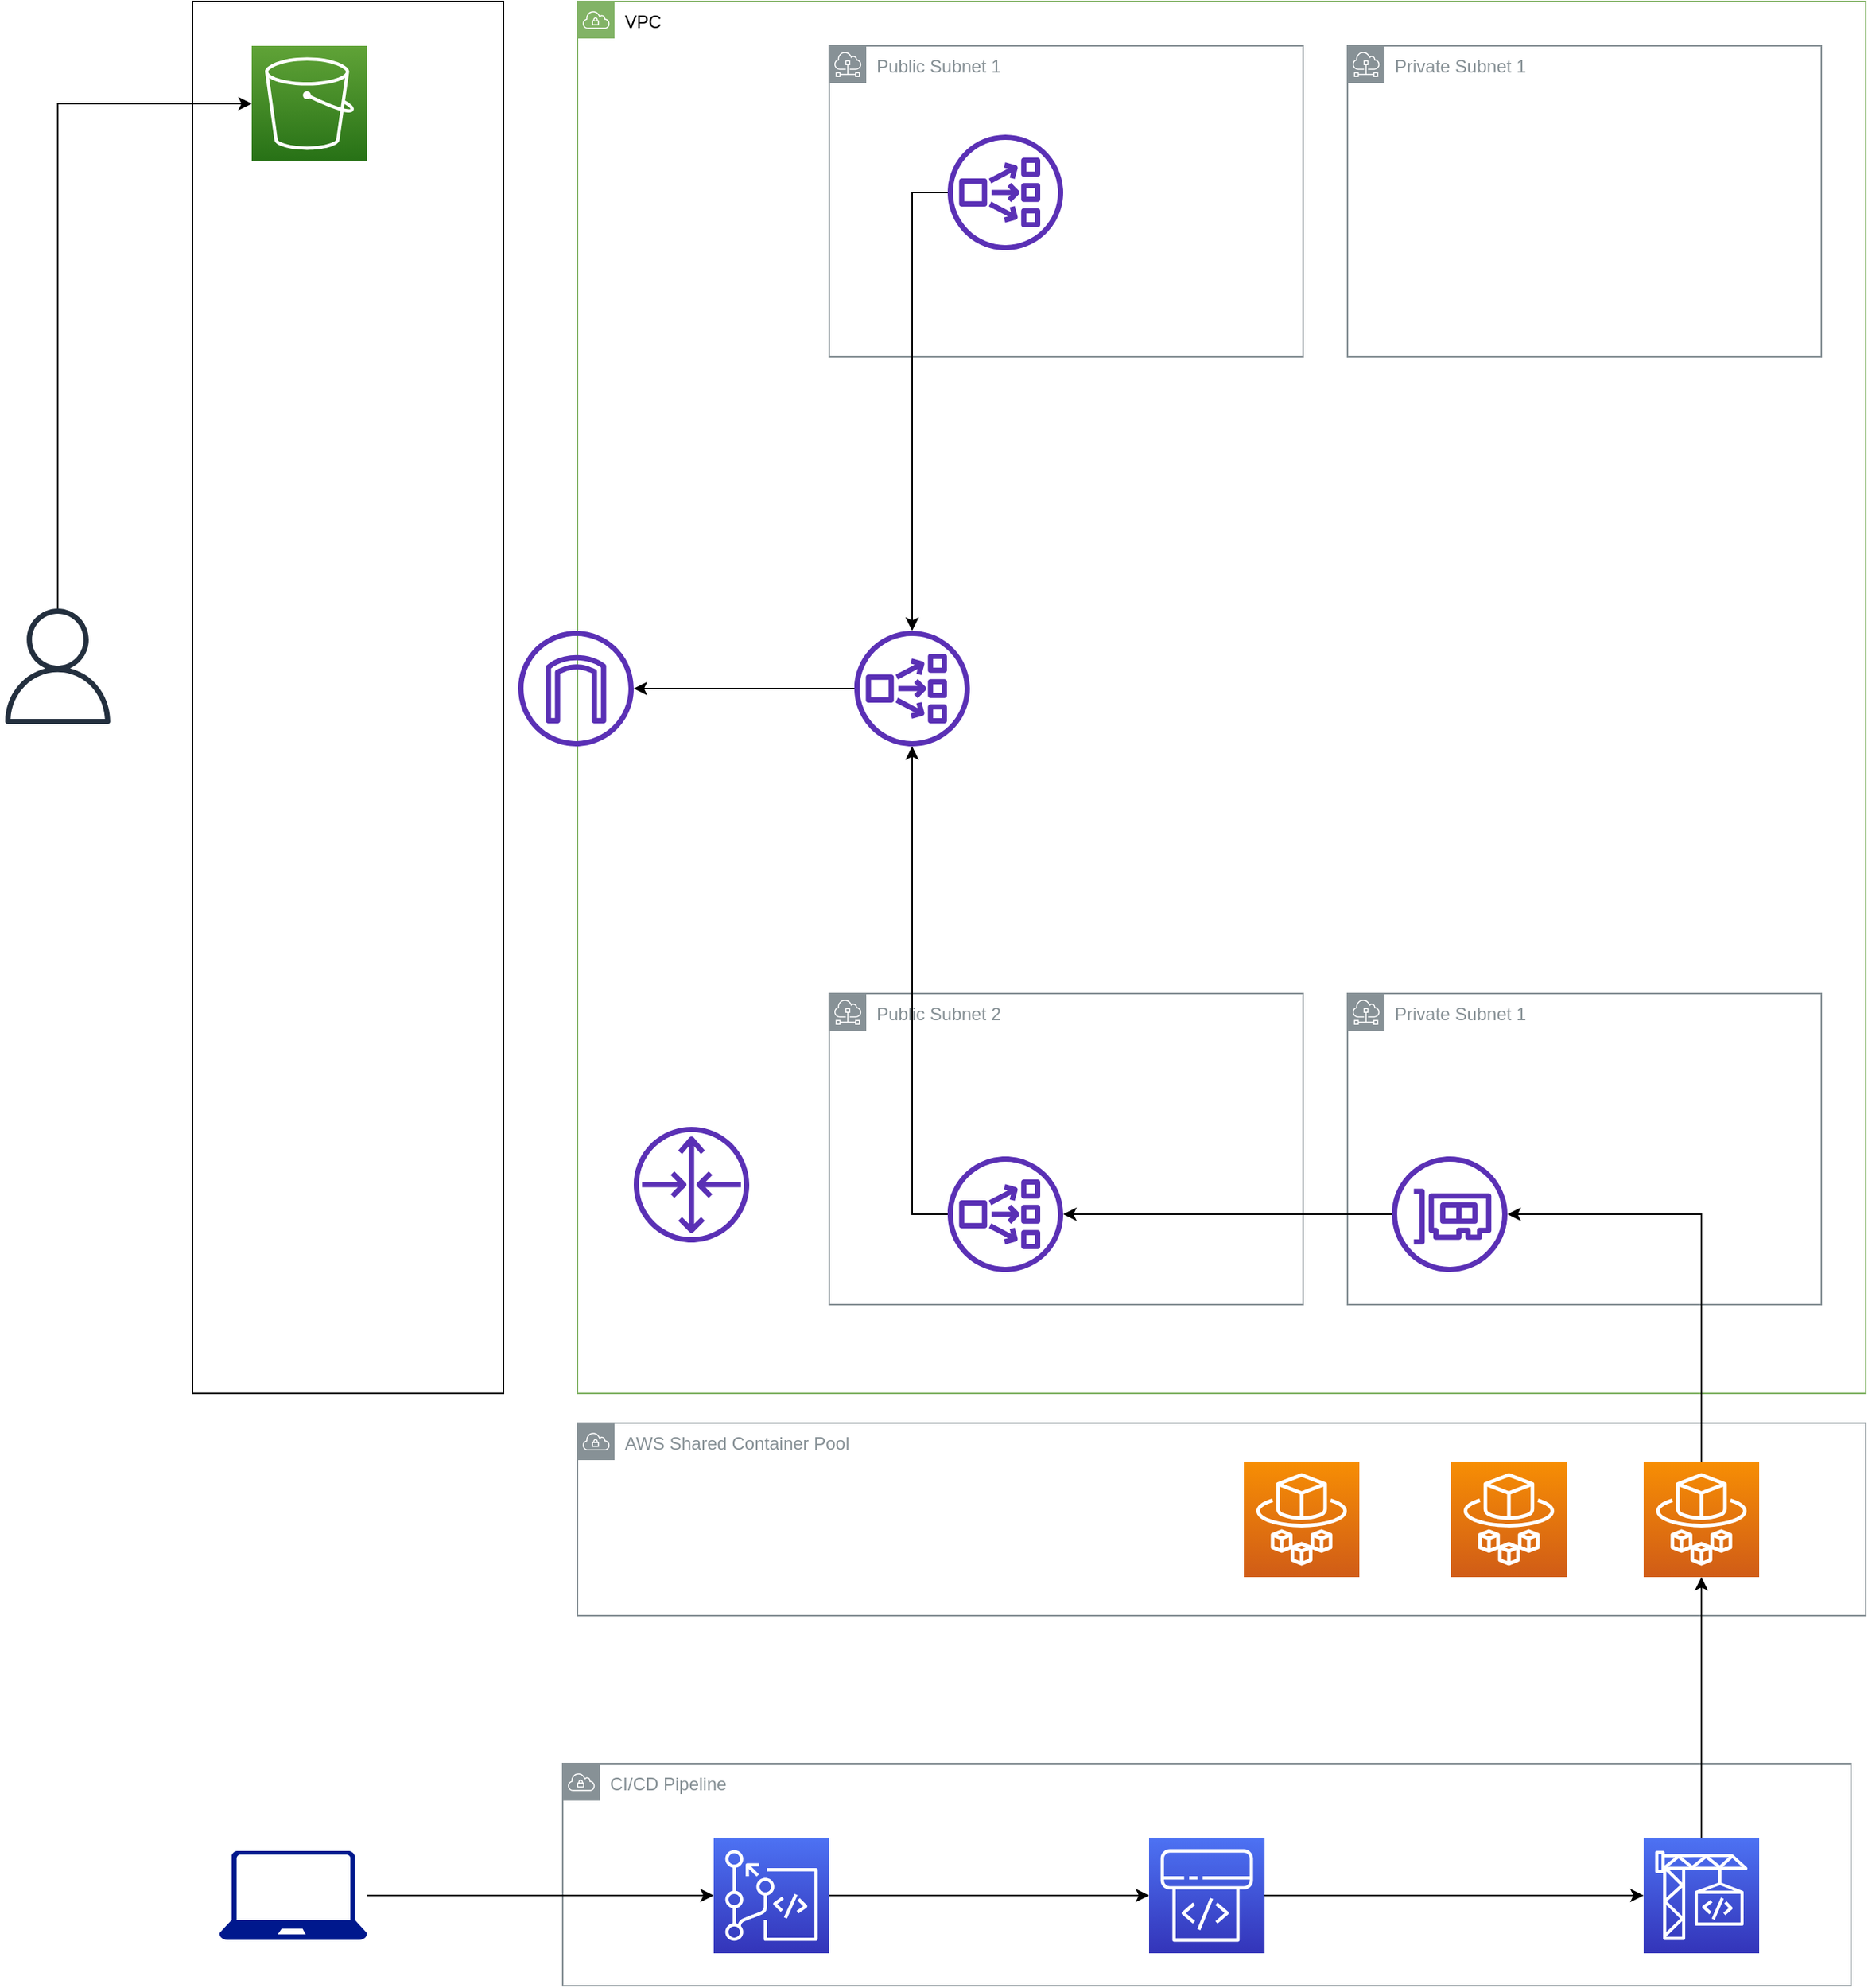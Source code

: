 <mxfile version="13.10.6" type="github">
  <diagram id="kDv7-Yr7B3Lb440SBTyt" name="Page-1">
    <mxGraphModel dx="1577" dy="1574" grid="1" gridSize="10" guides="1" tooltips="1" connect="1" arrows="1" fold="1" page="1" pageScale="1" pageWidth="1400" pageHeight="1500" math="0" shadow="0">
      <root>
        <mxCell id="0" />
        <mxCell id="1" parent="0" />
        <mxCell id="qZjEwAZi6zVkStqaSP1n-34" value="AWS Shared Container Pool" style="outlineConnect=0;gradientColor=none;html=1;whiteSpace=wrap;fontSize=12;fontStyle=0;shape=mxgraph.aws4.group;grIcon=mxgraph.aws4.group_vpc;strokeColor=#879196;fillColor=none;verticalAlign=top;align=left;spacingLeft=30;fontColor=#879196;dashed=0;glass=0;" vertex="1" parent="1">
          <mxGeometry x="410" y="1010" width="870" height="130" as="geometry" />
        </mxCell>
        <mxCell id="qZjEwAZi6zVkStqaSP1n-11" value="VPC" style="outlineConnect=0;html=1;whiteSpace=wrap;fontSize=12;fontStyle=0;shape=mxgraph.aws4.group;grIcon=mxgraph.aws4.group_vpc;strokeColor=#82b366;verticalAlign=top;align=left;spacingLeft=30;dashed=0;glass=0;fillColor=none;" vertex="1" parent="1">
          <mxGeometry x="410" y="50" width="870" height="940" as="geometry" />
        </mxCell>
        <mxCell id="qZjEwAZi6zVkStqaSP1n-5" value="" style="rounded=0;whiteSpace=wrap;html=1;glass=0;gradientColor=#ffffff;fillColor=none;" vertex="1" parent="1">
          <mxGeometry x="150" y="50" width="210" height="940" as="geometry" />
        </mxCell>
        <mxCell id="qZjEwAZi6zVkStqaSP1n-3" style="edgeStyle=orthogonalEdgeStyle;rounded=0;orthogonalLoop=1;jettySize=auto;html=1;" edge="1" parent="1" source="qZjEwAZi6zVkStqaSP1n-1" target="qZjEwAZi6zVkStqaSP1n-2">
          <mxGeometry relative="1" as="geometry">
            <Array as="points">
              <mxPoint x="59" y="119" />
            </Array>
          </mxGeometry>
        </mxCell>
        <mxCell id="qZjEwAZi6zVkStqaSP1n-1" value="" style="outlineConnect=0;fontColor=#232F3E;gradientColor=none;fillColor=#232F3E;strokeColor=none;dashed=0;verticalLabelPosition=bottom;verticalAlign=top;align=center;html=1;fontSize=12;fontStyle=0;aspect=fixed;pointerEvents=1;shape=mxgraph.aws4.user;" vertex="1" parent="1">
          <mxGeometry x="20" y="460" width="78" height="78" as="geometry" />
        </mxCell>
        <mxCell id="qZjEwAZi6zVkStqaSP1n-2" value="" style="outlineConnect=0;fontColor=#232F3E;gradientColor=#60A337;gradientDirection=north;fillColor=#277116;strokeColor=#ffffff;dashed=0;verticalLabelPosition=bottom;verticalAlign=top;align=center;html=1;fontSize=12;fontStyle=0;aspect=fixed;shape=mxgraph.aws4.resourceIcon;resIcon=mxgraph.aws4.s3;" vertex="1" parent="1">
          <mxGeometry x="190" y="80" width="78" height="78" as="geometry" />
        </mxCell>
        <mxCell id="qZjEwAZi6zVkStqaSP1n-14" value="Public Subnet 1" style="outlineConnect=0;gradientColor=none;html=1;whiteSpace=wrap;fontSize=12;fontStyle=0;shape=mxgraph.aws4.group;grIcon=mxgraph.aws4.group_subnet;strokeColor=#879196;fillColor=none;verticalAlign=top;align=left;spacingLeft=30;fontColor=#879196;dashed=0;glass=0;" vertex="1" parent="1">
          <mxGeometry x="580" y="80" width="320" height="210" as="geometry" />
        </mxCell>
        <mxCell id="qZjEwAZi6zVkStqaSP1n-16" value="" style="outlineConnect=0;fontColor=#232F3E;gradientColor=none;fillColor=#5A30B5;strokeColor=none;dashed=0;verticalLabelPosition=bottom;verticalAlign=top;align=center;html=1;fontSize=12;fontStyle=0;aspect=fixed;pointerEvents=1;shape=mxgraph.aws4.internet_gateway;glass=0;" vertex="1" parent="1">
          <mxGeometry x="370" y="475" width="78" height="78" as="geometry" />
        </mxCell>
        <mxCell id="qZjEwAZi6zVkStqaSP1n-17" value="Public Subnet 2" style="outlineConnect=0;gradientColor=none;html=1;whiteSpace=wrap;fontSize=12;fontStyle=0;shape=mxgraph.aws4.group;grIcon=mxgraph.aws4.group_subnet;strokeColor=#879196;fillColor=none;verticalAlign=top;align=left;spacingLeft=30;fontColor=#879196;dashed=0;glass=0;" vertex="1" parent="1">
          <mxGeometry x="580" y="720" width="320" height="210" as="geometry" />
        </mxCell>
        <mxCell id="qZjEwAZi6zVkStqaSP1n-18" value="Private Subnet 1" style="outlineConnect=0;gradientColor=none;html=1;whiteSpace=wrap;fontSize=12;fontStyle=0;shape=mxgraph.aws4.group;grIcon=mxgraph.aws4.group_subnet;strokeColor=#879196;fillColor=none;verticalAlign=top;align=left;spacingLeft=30;fontColor=#879196;dashed=0;glass=0;" vertex="1" parent="1">
          <mxGeometry x="930" y="80" width="320" height="210" as="geometry" />
        </mxCell>
        <mxCell id="qZjEwAZi6zVkStqaSP1n-19" value="Private Subnet 1" style="outlineConnect=0;gradientColor=none;html=1;whiteSpace=wrap;fontSize=12;fontStyle=0;shape=mxgraph.aws4.group;grIcon=mxgraph.aws4.group_subnet;strokeColor=#879196;fillColor=none;verticalAlign=top;align=left;spacingLeft=30;fontColor=#879196;dashed=0;glass=0;" vertex="1" parent="1">
          <mxGeometry x="930" y="720" width="320" height="210" as="geometry" />
        </mxCell>
        <mxCell id="qZjEwAZi6zVkStqaSP1n-41" style="edgeStyle=orthogonalEdgeStyle;rounded=0;orthogonalLoop=1;jettySize=auto;html=1;" edge="1" parent="1" source="qZjEwAZi6zVkStqaSP1n-21" target="qZjEwAZi6zVkStqaSP1n-16">
          <mxGeometry relative="1" as="geometry" />
        </mxCell>
        <mxCell id="qZjEwAZi6zVkStqaSP1n-21" value="" style="outlineConnect=0;fontColor=#232F3E;gradientColor=none;fillColor=#5A30B5;strokeColor=none;dashed=0;verticalLabelPosition=bottom;verticalAlign=top;align=center;html=1;fontSize=12;fontStyle=0;aspect=fixed;pointerEvents=1;shape=mxgraph.aws4.network_load_balancer;glass=0;" vertex="1" parent="1">
          <mxGeometry x="597" y="475" width="78" height="78" as="geometry" />
        </mxCell>
        <mxCell id="qZjEwAZi6zVkStqaSP1n-24" style="edgeStyle=orthogonalEdgeStyle;rounded=0;orthogonalLoop=1;jettySize=auto;html=1;" edge="1" parent="1" source="qZjEwAZi6zVkStqaSP1n-22" target="qZjEwAZi6zVkStqaSP1n-21">
          <mxGeometry relative="1" as="geometry">
            <Array as="points">
              <mxPoint x="636" y="869" />
            </Array>
          </mxGeometry>
        </mxCell>
        <mxCell id="qZjEwAZi6zVkStqaSP1n-22" value="" style="outlineConnect=0;fontColor=#232F3E;gradientColor=none;fillColor=#5A30B5;strokeColor=none;dashed=0;verticalLabelPosition=bottom;verticalAlign=top;align=center;html=1;fontSize=12;fontStyle=0;aspect=fixed;pointerEvents=1;shape=mxgraph.aws4.network_load_balancer;glass=0;" vertex="1" parent="1">
          <mxGeometry x="660" y="830" width="78" height="78" as="geometry" />
        </mxCell>
        <mxCell id="qZjEwAZi6zVkStqaSP1n-45" style="edgeStyle=orthogonalEdgeStyle;rounded=0;orthogonalLoop=1;jettySize=auto;html=1;" edge="1" parent="1" target="qZjEwAZi6zVkStqaSP1n-21">
          <mxGeometry relative="1" as="geometry">
            <mxPoint x="660" y="179" as="sourcePoint" />
            <Array as="points">
              <mxPoint x="636" y="179" />
            </Array>
          </mxGeometry>
        </mxCell>
        <mxCell id="qZjEwAZi6zVkStqaSP1n-23" value="" style="outlineConnect=0;fontColor=#232F3E;gradientColor=none;fillColor=#5A30B5;strokeColor=none;dashed=0;verticalLabelPosition=bottom;verticalAlign=top;align=center;html=1;fontSize=12;fontStyle=0;aspect=fixed;pointerEvents=1;shape=mxgraph.aws4.network_load_balancer;glass=0;" vertex="1" parent="1">
          <mxGeometry x="660" y="140" width="78" height="78" as="geometry" />
        </mxCell>
        <mxCell id="qZjEwAZi6zVkStqaSP1n-28" value="" style="outlineConnect=0;fontColor=#232F3E;gradientColor=#F78E04;gradientDirection=north;fillColor=#D05C17;strokeColor=#ffffff;dashed=0;verticalLabelPosition=bottom;verticalAlign=top;align=center;html=1;fontSize=12;fontStyle=0;aspect=fixed;shape=mxgraph.aws4.resourceIcon;resIcon=mxgraph.aws4.fargate;glass=0;" vertex="1" parent="1">
          <mxGeometry x="1130" y="1036" width="78" height="78" as="geometry" />
        </mxCell>
        <mxCell id="qZjEwAZi6zVkStqaSP1n-35" value="" style="outlineConnect=0;fontColor=#232F3E;gradientColor=#F78E04;gradientDirection=north;fillColor=#D05C17;strokeColor=#ffffff;dashed=0;verticalLabelPosition=bottom;verticalAlign=top;align=center;html=1;fontSize=12;fontStyle=0;aspect=fixed;shape=mxgraph.aws4.resourceIcon;resIcon=mxgraph.aws4.fargate;glass=0;" vertex="1" parent="1">
          <mxGeometry x="1000" y="1036" width="78" height="78" as="geometry" />
        </mxCell>
        <mxCell id="qZjEwAZi6zVkStqaSP1n-36" value="" style="outlineConnect=0;fontColor=#232F3E;gradientColor=#F78E04;gradientDirection=north;fillColor=#D05C17;strokeColor=#ffffff;dashed=0;verticalLabelPosition=bottom;verticalAlign=top;align=center;html=1;fontSize=12;fontStyle=0;aspect=fixed;shape=mxgraph.aws4.resourceIcon;resIcon=mxgraph.aws4.fargate;glass=0;" vertex="1" parent="1">
          <mxGeometry x="860" y="1036" width="78" height="78" as="geometry" />
        </mxCell>
        <mxCell id="qZjEwAZi6zVkStqaSP1n-39" style="edgeStyle=orthogonalEdgeStyle;rounded=0;orthogonalLoop=1;jettySize=auto;html=1;" edge="1" parent="1" source="qZjEwAZi6zVkStqaSP1n-38" target="qZjEwAZi6zVkStqaSP1n-22">
          <mxGeometry relative="1" as="geometry" />
        </mxCell>
        <mxCell id="qZjEwAZi6zVkStqaSP1n-38" value="" style="outlineConnect=0;fontColor=#232F3E;gradientColor=none;fillColor=#5A30B5;strokeColor=none;dashed=0;verticalLabelPosition=bottom;verticalAlign=top;align=center;html=1;fontSize=12;fontStyle=0;aspect=fixed;pointerEvents=1;shape=mxgraph.aws4.elastic_network_interface;glass=0;" vertex="1" parent="1">
          <mxGeometry x="960" y="830" width="78" height="78" as="geometry" />
        </mxCell>
        <mxCell id="qZjEwAZi6zVkStqaSP1n-43" value="" style="outlineConnect=0;fontColor=#232F3E;gradientColor=none;fillColor=#5A30B5;strokeColor=none;dashed=0;verticalLabelPosition=bottom;verticalAlign=top;align=center;html=1;fontSize=12;fontStyle=0;aspect=fixed;pointerEvents=1;shape=mxgraph.aws4.router;glass=0;" vertex="1" parent="1">
          <mxGeometry x="448" y="810" width="78" height="78" as="geometry" />
        </mxCell>
        <mxCell id="qZjEwAZi6zVkStqaSP1n-40" style="edgeStyle=orthogonalEdgeStyle;rounded=0;orthogonalLoop=1;jettySize=auto;html=1;" edge="1" parent="1" source="qZjEwAZi6zVkStqaSP1n-28" target="qZjEwAZi6zVkStqaSP1n-38">
          <mxGeometry relative="1" as="geometry">
            <Array as="points">
              <mxPoint x="1169" y="869" />
            </Array>
          </mxGeometry>
        </mxCell>
        <mxCell id="qZjEwAZi6zVkStqaSP1n-46" value="CI/CD Pipeline" style="outlineConnect=0;gradientColor=none;html=1;whiteSpace=wrap;fontSize=12;fontStyle=0;shape=mxgraph.aws4.group;grIcon=mxgraph.aws4.group_vpc;strokeColor=#879196;fillColor=none;verticalAlign=top;align=left;spacingLeft=30;fontColor=#879196;dashed=0;glass=0;" vertex="1" parent="1">
          <mxGeometry x="400" y="1240" width="870" height="150" as="geometry" />
        </mxCell>
        <mxCell id="qZjEwAZi6zVkStqaSP1n-54" style="edgeStyle=orthogonalEdgeStyle;rounded=0;orthogonalLoop=1;jettySize=auto;html=1;" edge="1" parent="1" source="qZjEwAZi6zVkStqaSP1n-47" target="qZjEwAZi6zVkStqaSP1n-49">
          <mxGeometry relative="1" as="geometry" />
        </mxCell>
        <mxCell id="qZjEwAZi6zVkStqaSP1n-47" value="" style="aspect=fixed;pointerEvents=1;shadow=0;dashed=0;html=1;strokeColor=none;labelPosition=center;verticalLabelPosition=bottom;verticalAlign=top;align=center;fillColor=#00188D;shape=mxgraph.azure.laptop;glass=0;" vertex="1" parent="1">
          <mxGeometry x="168" y="1299" width="100" height="60" as="geometry" />
        </mxCell>
        <mxCell id="qZjEwAZi6zVkStqaSP1n-55" style="edgeStyle=orthogonalEdgeStyle;rounded=0;orthogonalLoop=1;jettySize=auto;html=1;" edge="1" parent="1" source="qZjEwAZi6zVkStqaSP1n-49" target="qZjEwAZi6zVkStqaSP1n-51">
          <mxGeometry relative="1" as="geometry" />
        </mxCell>
        <mxCell id="qZjEwAZi6zVkStqaSP1n-49" value="" style="outlineConnect=0;fontColor=#232F3E;gradientColor=#4D72F3;gradientDirection=north;fillColor=#3334B9;strokeColor=#ffffff;dashed=0;verticalLabelPosition=bottom;verticalAlign=top;align=center;html=1;fontSize=12;fontStyle=0;aspect=fixed;shape=mxgraph.aws4.resourceIcon;resIcon=mxgraph.aws4.codecommit;glass=0;" vertex="1" parent="1">
          <mxGeometry x="502" y="1290" width="78" height="78" as="geometry" />
        </mxCell>
        <mxCell id="qZjEwAZi6zVkStqaSP1n-56" style="edgeStyle=orthogonalEdgeStyle;rounded=0;orthogonalLoop=1;jettySize=auto;html=1;" edge="1" parent="1" source="qZjEwAZi6zVkStqaSP1n-51" target="qZjEwAZi6zVkStqaSP1n-52">
          <mxGeometry relative="1" as="geometry" />
        </mxCell>
        <mxCell id="qZjEwAZi6zVkStqaSP1n-51" value="" style="outlineConnect=0;fontColor=#232F3E;gradientColor=#4D72F3;gradientDirection=north;fillColor=#3334B9;strokeColor=#ffffff;dashed=0;verticalLabelPosition=bottom;verticalAlign=top;align=center;html=1;fontSize=12;fontStyle=0;aspect=fixed;shape=mxgraph.aws4.resourceIcon;resIcon=mxgraph.aws4.codepipeline;glass=0;" vertex="1" parent="1">
          <mxGeometry x="796" y="1290" width="78" height="78" as="geometry" />
        </mxCell>
        <mxCell id="qZjEwAZi6zVkStqaSP1n-53" style="edgeStyle=orthogonalEdgeStyle;rounded=0;orthogonalLoop=1;jettySize=auto;html=1;" edge="1" parent="1" source="qZjEwAZi6zVkStqaSP1n-52" target="qZjEwAZi6zVkStqaSP1n-28">
          <mxGeometry relative="1" as="geometry" />
        </mxCell>
        <mxCell id="qZjEwAZi6zVkStqaSP1n-52" value="" style="outlineConnect=0;fontColor=#232F3E;gradientColor=#4D72F3;gradientDirection=north;fillColor=#3334B9;strokeColor=#ffffff;dashed=0;verticalLabelPosition=bottom;verticalAlign=top;align=center;html=1;fontSize=12;fontStyle=0;aspect=fixed;shape=mxgraph.aws4.resourceIcon;resIcon=mxgraph.aws4.codebuild;glass=0;" vertex="1" parent="1">
          <mxGeometry x="1130" y="1290" width="78" height="78" as="geometry" />
        </mxCell>
      </root>
    </mxGraphModel>
  </diagram>
</mxfile>
